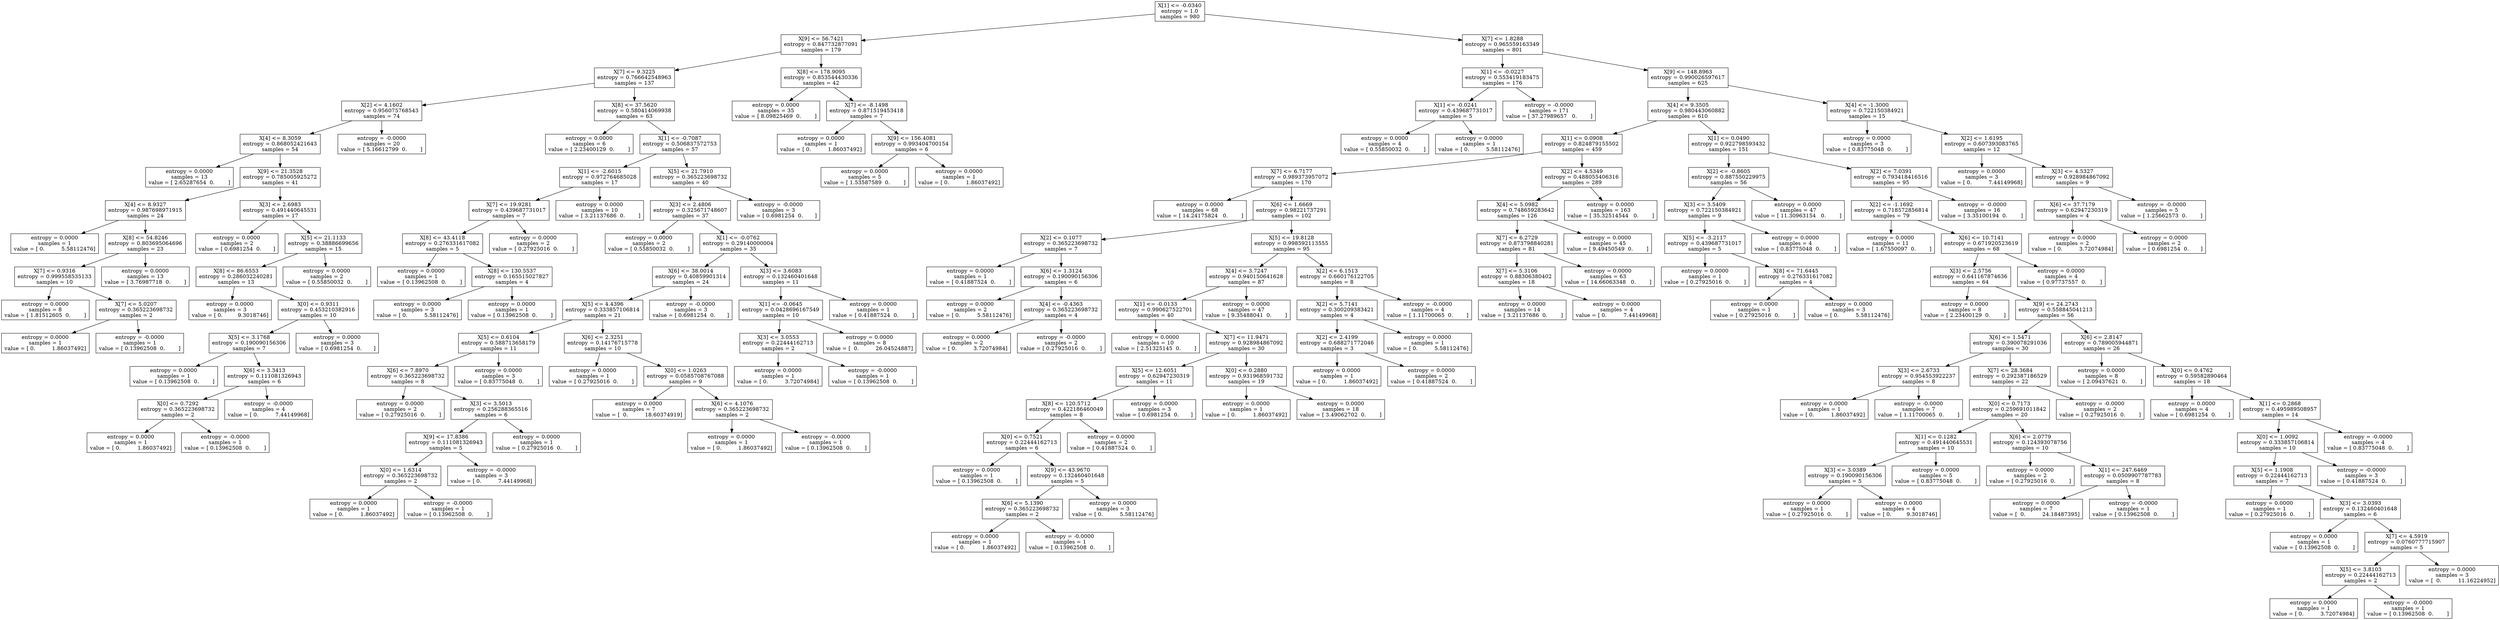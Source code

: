 digraph Tree {
0 [label="X[1] <= -0.0340\nentropy = 1.0\nsamples = 980", shape="box"] ;
1 [label="X[9] <= 56.7421\nentropy = 0.847732877091\nsamples = 179", shape="box"] ;
0 -> 1 ;
2 [label="X[7] <= 9.3225\nentropy = 0.766642548963\nsamples = 137", shape="box"] ;
1 -> 2 ;
3 [label="X[2] <= 4.1602\nentropy = 0.956075768543\nsamples = 74", shape="box"] ;
2 -> 3 ;
4 [label="X[4] <= 8.3059\nentropy = 0.868052421643\nsamples = 54", shape="box"] ;
3 -> 4 ;
5 [label="entropy = 0.0000\nsamples = 13\nvalue = [ 2.65287654  0.        ]", shape="box"] ;
4 -> 5 ;
6 [label="X[9] <= 21.3528\nentropy = 0.785005925272\nsamples = 41", shape="box"] ;
4 -> 6 ;
7 [label="X[4] <= 8.9327\nentropy = 0.987698971915\nsamples = 24", shape="box"] ;
6 -> 7 ;
8 [label="entropy = 0.0000\nsamples = 1\nvalue = [ 0.          5.58112476]", shape="box"] ;
7 -> 8 ;
9 [label="X[8] <= 54.8246\nentropy = 0.803695064696\nsamples = 23", shape="box"] ;
7 -> 9 ;
10 [label="X[7] <= 0.9316\nentropy = 0.999558535133\nsamples = 10", shape="box"] ;
9 -> 10 ;
11 [label="entropy = 0.0000\nsamples = 8\nvalue = [ 1.81512605  0.        ]", shape="box"] ;
10 -> 11 ;
12 [label="X[7] <= 5.0207\nentropy = 0.365223698732\nsamples = 2", shape="box"] ;
10 -> 12 ;
13 [label="entropy = 0.0000\nsamples = 1\nvalue = [ 0.          1.86037492]", shape="box"] ;
12 -> 13 ;
14 [label="entropy = -0.0000\nsamples = 1\nvalue = [ 0.13962508  0.        ]", shape="box"] ;
12 -> 14 ;
15 [label="entropy = 0.0000\nsamples = 13\nvalue = [ 3.76987718  0.        ]", shape="box"] ;
9 -> 15 ;
16 [label="X[3] <= 2.6983\nentropy = 0.491440645531\nsamples = 17", shape="box"] ;
6 -> 16 ;
17 [label="entropy = 0.0000\nsamples = 2\nvalue = [ 0.6981254  0.       ]", shape="box"] ;
16 -> 17 ;
18 [label="X[5] <= 21.1133\nentropy = 0.38886699656\nsamples = 15", shape="box"] ;
16 -> 18 ;
19 [label="X[8] <= 86.6553\nentropy = 0.286032240281\nsamples = 13", shape="box"] ;
18 -> 19 ;
20 [label="entropy = 0.0000\nsamples = 3\nvalue = [ 0.         9.3018746]", shape="box"] ;
19 -> 20 ;
21 [label="X[0] <= 0.9311\nentropy = 0.453210382916\nsamples = 10", shape="box"] ;
19 -> 21 ;
22 [label="X[5] <= 3.1768\nentropy = 0.190090156306\nsamples = 7", shape="box"] ;
21 -> 22 ;
23 [label="entropy = 0.0000\nsamples = 1\nvalue = [ 0.13962508  0.        ]", shape="box"] ;
22 -> 23 ;
24 [label="X[6] <= 3.3413\nentropy = 0.111081326943\nsamples = 6", shape="box"] ;
22 -> 24 ;
25 [label="X[0] <= 0.7292\nentropy = 0.365223698732\nsamples = 2", shape="box"] ;
24 -> 25 ;
26 [label="entropy = 0.0000\nsamples = 1\nvalue = [ 0.          1.86037492]", shape="box"] ;
25 -> 26 ;
27 [label="entropy = -0.0000\nsamples = 1\nvalue = [ 0.13962508  0.        ]", shape="box"] ;
25 -> 27 ;
28 [label="entropy = -0.0000\nsamples = 4\nvalue = [ 0.          7.44149968]", shape="box"] ;
24 -> 28 ;
29 [label="entropy = 0.0000\nsamples = 3\nvalue = [ 0.6981254  0.       ]", shape="box"] ;
21 -> 29 ;
30 [label="entropy = 0.0000\nsamples = 2\nvalue = [ 0.55850032  0.        ]", shape="box"] ;
18 -> 30 ;
31 [label="entropy = -0.0000\nsamples = 20\nvalue = [ 5.16612799  0.        ]", shape="box"] ;
3 -> 31 ;
32 [label="X[8] <= 37.5620\nentropy = 0.580414069938\nsamples = 63", shape="box"] ;
2 -> 32 ;
33 [label="entropy = 0.0000\nsamples = 6\nvalue = [ 2.23400129  0.        ]", shape="box"] ;
32 -> 33 ;
34 [label="X[1] <= -0.7087\nentropy = 0.506837572753\nsamples = 57", shape="box"] ;
32 -> 34 ;
35 [label="X[1] <= -2.6015\nentropy = 0.972764685028\nsamples = 17", shape="box"] ;
34 -> 35 ;
36 [label="X[7] <= 19.9281\nentropy = 0.439687731017\nsamples = 7", shape="box"] ;
35 -> 36 ;
37 [label="X[8] <= 43.4118\nentropy = 0.276331617082\nsamples = 5", shape="box"] ;
36 -> 37 ;
38 [label="entropy = 0.0000\nsamples = 1\nvalue = [ 0.13962508  0.        ]", shape="box"] ;
37 -> 38 ;
39 [label="X[8] <= 130.5537\nentropy = 0.165515027827\nsamples = 4", shape="box"] ;
37 -> 39 ;
40 [label="entropy = 0.0000\nsamples = 3\nvalue = [ 0.          5.58112476]", shape="box"] ;
39 -> 40 ;
41 [label="entropy = 0.0000\nsamples = 1\nvalue = [ 0.13962508  0.        ]", shape="box"] ;
39 -> 41 ;
42 [label="entropy = 0.0000\nsamples = 2\nvalue = [ 0.27925016  0.        ]", shape="box"] ;
36 -> 42 ;
43 [label="entropy = 0.0000\nsamples = 10\nvalue = [ 3.21137686  0.        ]", shape="box"] ;
35 -> 43 ;
44 [label="X[5] <= 21.7910\nentropy = 0.365223698732\nsamples = 40", shape="box"] ;
34 -> 44 ;
45 [label="X[3] <= 2.4806\nentropy = 0.325671748607\nsamples = 37", shape="box"] ;
44 -> 45 ;
46 [label="entropy = 0.0000\nsamples = 2\nvalue = [ 0.55850032  0.        ]", shape="box"] ;
45 -> 46 ;
47 [label="X[1] <= -0.0762\nentropy = 0.29140000004\nsamples = 35", shape="box"] ;
45 -> 47 ;
48 [label="X[6] <= 38.0014\nentropy = 0.40859901314\nsamples = 24", shape="box"] ;
47 -> 48 ;
49 [label="X[5] <= 4.4396\nentropy = 0.333857106814\nsamples = 21", shape="box"] ;
48 -> 49 ;
50 [label="X[5] <= 0.6104\nentropy = 0.588713658179\nsamples = 11", shape="box"] ;
49 -> 50 ;
51 [label="X[6] <= 7.8970\nentropy = 0.365223698732\nsamples = 8", shape="box"] ;
50 -> 51 ;
52 [label="entropy = 0.0000\nsamples = 2\nvalue = [ 0.27925016  0.        ]", shape="box"] ;
51 -> 52 ;
53 [label="X[3] <= 3.5013\nentropy = 0.256288365516\nsamples = 6", shape="box"] ;
51 -> 53 ;
54 [label="X[9] <= 17.8386\nentropy = 0.111081326943\nsamples = 5", shape="box"] ;
53 -> 54 ;
55 [label="X[0] <= 1.6314\nentropy = 0.365223698732\nsamples = 2", shape="box"] ;
54 -> 55 ;
56 [label="entropy = 0.0000\nsamples = 1\nvalue = [ 0.          1.86037492]", shape="box"] ;
55 -> 56 ;
57 [label="entropy = -0.0000\nsamples = 1\nvalue = [ 0.13962508  0.        ]", shape="box"] ;
55 -> 57 ;
58 [label="entropy = -0.0000\nsamples = 3\nvalue = [ 0.          7.44149968]", shape="box"] ;
54 -> 58 ;
59 [label="entropy = 0.0000\nsamples = 1\nvalue = [ 0.27925016  0.        ]", shape="box"] ;
53 -> 59 ;
60 [label="entropy = 0.0000\nsamples = 3\nvalue = [ 0.83775048  0.        ]", shape="box"] ;
50 -> 60 ;
61 [label="X[6] <= 2.3251\nentropy = 0.14176715778\nsamples = 10", shape="box"] ;
49 -> 61 ;
62 [label="entropy = 0.0000\nsamples = 1\nvalue = [ 0.27925016  0.        ]", shape="box"] ;
61 -> 62 ;
63 [label="X[0] <= 1.0263\nentropy = 0.0585708767088\nsamples = 9", shape="box"] ;
61 -> 63 ;
64 [label="entropy = 0.0000\nsamples = 7\nvalue = [  0.          18.60374919]", shape="box"] ;
63 -> 64 ;
65 [label="X[6] <= 4.1076\nentropy = 0.365223698732\nsamples = 2", shape="box"] ;
63 -> 65 ;
66 [label="entropy = 0.0000\nsamples = 1\nvalue = [ 0.          1.86037492]", shape="box"] ;
65 -> 66 ;
67 [label="entropy = -0.0000\nsamples = 1\nvalue = [ 0.13962508  0.        ]", shape="box"] ;
65 -> 67 ;
68 [label="entropy = -0.0000\nsamples = 3\nvalue = [ 0.6981254  0.       ]", shape="box"] ;
48 -> 68 ;
69 [label="X[3] <= 3.6083\nentropy = 0.132460401648\nsamples = 11", shape="box"] ;
47 -> 69 ;
70 [label="X[1] <= -0.0645\nentropy = 0.0428696167549\nsamples = 10", shape="box"] ;
69 -> 70 ;
71 [label="X[3] <= 3.0553\nentropy = 0.22444162713\nsamples = 2", shape="box"] ;
70 -> 71 ;
72 [label="entropy = 0.0000\nsamples = 1\nvalue = [ 0.          3.72074984]", shape="box"] ;
71 -> 72 ;
73 [label="entropy = -0.0000\nsamples = 1\nvalue = [ 0.13962508  0.        ]", shape="box"] ;
71 -> 73 ;
74 [label="entropy = 0.0000\nsamples = 8\nvalue = [  0.          26.04524887]", shape="box"] ;
70 -> 74 ;
75 [label="entropy = 0.0000\nsamples = 1\nvalue = [ 0.41887524  0.        ]", shape="box"] ;
69 -> 75 ;
76 [label="entropy = -0.0000\nsamples = 3\nvalue = [ 0.6981254  0.       ]", shape="box"] ;
44 -> 76 ;
77 [label="X[8] <= 178.9095\nentropy = 0.853544430336\nsamples = 42", shape="box"] ;
1 -> 77 ;
78 [label="entropy = 0.0000\nsamples = 35\nvalue = [ 8.09825469  0.        ]", shape="box"] ;
77 -> 78 ;
79 [label="X[7] <= -8.1498\nentropy = 0.871519453418\nsamples = 7", shape="box"] ;
77 -> 79 ;
80 [label="entropy = 0.0000\nsamples = 1\nvalue = [ 0.          1.86037492]", shape="box"] ;
79 -> 80 ;
81 [label="X[9] <= 156.4081\nentropy = 0.993404700154\nsamples = 6", shape="box"] ;
79 -> 81 ;
82 [label="entropy = 0.0000\nsamples = 5\nvalue = [ 1.53587589  0.        ]", shape="box"] ;
81 -> 82 ;
83 [label="entropy = 0.0000\nsamples = 1\nvalue = [ 0.          1.86037492]", shape="box"] ;
81 -> 83 ;
84 [label="X[7] <= 1.8288\nentropy = 0.965559163349\nsamples = 801", shape="box"] ;
0 -> 84 ;
85 [label="X[1] <= -0.0227\nentropy = 0.553419183475\nsamples = 176", shape="box"] ;
84 -> 85 ;
86 [label="X[1] <= -0.0241\nentropy = 0.439687731017\nsamples = 5", shape="box"] ;
85 -> 86 ;
87 [label="entropy = 0.0000\nsamples = 4\nvalue = [ 0.55850032  0.        ]", shape="box"] ;
86 -> 87 ;
88 [label="entropy = 0.0000\nsamples = 1\nvalue = [ 0.          5.58112476]", shape="box"] ;
86 -> 88 ;
89 [label="entropy = -0.0000\nsamples = 171\nvalue = [ 37.27989657   0.        ]", shape="box"] ;
85 -> 89 ;
90 [label="X[9] <= 148.8963\nentropy = 0.990026597617\nsamples = 625", shape="box"] ;
84 -> 90 ;
91 [label="X[4] <= 9.3505\nentropy = 0.980443060882\nsamples = 610", shape="box"] ;
90 -> 91 ;
92 [label="X[1] <= 0.0908\nentropy = 0.824879155502\nsamples = 459", shape="box"] ;
91 -> 92 ;
93 [label="X[7] <= 6.7177\nentropy = 0.989373957072\nsamples = 170", shape="box"] ;
92 -> 93 ;
94 [label="entropy = 0.0000\nsamples = 68\nvalue = [ 14.24175824   0.        ]", shape="box"] ;
93 -> 94 ;
95 [label="X[6] <= 1.6669\nentropy = 0.98221737291\nsamples = 102", shape="box"] ;
93 -> 95 ;
96 [label="X[2] <= 0.1077\nentropy = 0.365223698732\nsamples = 7", shape="box"] ;
95 -> 96 ;
97 [label="entropy = 0.0000\nsamples = 1\nvalue = [ 0.41887524  0.        ]", shape="box"] ;
96 -> 97 ;
98 [label="X[6] <= 1.3124\nentropy = 0.190090156306\nsamples = 6", shape="box"] ;
96 -> 98 ;
99 [label="entropy = 0.0000\nsamples = 2\nvalue = [ 0.          5.58112476]", shape="box"] ;
98 -> 99 ;
100 [label="X[4] <= -0.4363\nentropy = 0.365223698732\nsamples = 4", shape="box"] ;
98 -> 100 ;
101 [label="entropy = 0.0000\nsamples = 2\nvalue = [ 0.          3.72074984]", shape="box"] ;
100 -> 101 ;
102 [label="entropy = -0.0000\nsamples = 2\nvalue = [ 0.27925016  0.        ]", shape="box"] ;
100 -> 102 ;
103 [label="X[5] <= 19.8128\nentropy = 0.998592113555\nsamples = 95", shape="box"] ;
95 -> 103 ;
104 [label="X[4] <= 3.7247\nentropy = 0.940150641628\nsamples = 87", shape="box"] ;
103 -> 104 ;
105 [label="X[1] <= -0.0133\nentropy = 0.990627522701\nsamples = 40", shape="box"] ;
104 -> 105 ;
106 [label="entropy = 0.0000\nsamples = 10\nvalue = [ 2.51325145  0.        ]", shape="box"] ;
105 -> 106 ;
107 [label="X[7] <= 11.9471\nentropy = 0.928984867092\nsamples = 30", shape="box"] ;
105 -> 107 ;
108 [label="X[5] <= 12.6051\nentropy = 0.62947230319\nsamples = 11", shape="box"] ;
107 -> 108 ;
109 [label="X[8] <= 120.5712\nentropy = 0.422186460049\nsamples = 8", shape="box"] ;
108 -> 109 ;
110 [label="X[0] <= 0.7521\nentropy = 0.22444162713\nsamples = 6", shape="box"] ;
109 -> 110 ;
111 [label="entropy = 0.0000\nsamples = 1\nvalue = [ 0.13962508  0.        ]", shape="box"] ;
110 -> 111 ;
112 [label="X[9] <= 43.9670\nentropy = 0.132460401648\nsamples = 5", shape="box"] ;
110 -> 112 ;
113 [label="X[6] <= 5.1390\nentropy = 0.365223698732\nsamples = 2", shape="box"] ;
112 -> 113 ;
114 [label="entropy = 0.0000\nsamples = 1\nvalue = [ 0.          1.86037492]", shape="box"] ;
113 -> 114 ;
115 [label="entropy = -0.0000\nsamples = 1\nvalue = [ 0.13962508  0.        ]", shape="box"] ;
113 -> 115 ;
116 [label="entropy = 0.0000\nsamples = 3\nvalue = [ 0.          5.58112476]", shape="box"] ;
112 -> 116 ;
117 [label="entropy = 0.0000\nsamples = 2\nvalue = [ 0.41887524  0.        ]", shape="box"] ;
109 -> 117 ;
118 [label="entropy = 0.0000\nsamples = 3\nvalue = [ 0.6981254  0.       ]", shape="box"] ;
108 -> 118 ;
119 [label="X[0] <= 0.2880\nentropy = 0.931968591732\nsamples = 19", shape="box"] ;
107 -> 119 ;
120 [label="entropy = 0.0000\nsamples = 1\nvalue = [ 0.          1.86037492]", shape="box"] ;
119 -> 120 ;
121 [label="entropy = 0.0000\nsamples = 18\nvalue = [ 3.49062702  0.        ]", shape="box"] ;
119 -> 121 ;
122 [label="entropy = 0.0000\nsamples = 47\nvalue = [ 9.35488041  0.        ]", shape="box"] ;
104 -> 122 ;
123 [label="X[2] <= 6.1513\nentropy = 0.660176122705\nsamples = 8", shape="box"] ;
103 -> 123 ;
124 [label="X[2] <= 5.7141\nentropy = 0.300209383421\nsamples = 4", shape="box"] ;
123 -> 124 ;
125 [label="X[2] <= 2.4199\nentropy = 0.688271772046\nsamples = 3", shape="box"] ;
124 -> 125 ;
126 [label="entropy = 0.0000\nsamples = 1\nvalue = [ 0.          1.86037492]", shape="box"] ;
125 -> 126 ;
127 [label="entropy = 0.0000\nsamples = 2\nvalue = [ 0.41887524  0.        ]", shape="box"] ;
125 -> 127 ;
128 [label="entropy = 0.0000\nsamples = 1\nvalue = [ 0.          5.58112476]", shape="box"] ;
124 -> 128 ;
129 [label="entropy = -0.0000\nsamples = 4\nvalue = [ 1.11700065  0.        ]", shape="box"] ;
123 -> 129 ;
130 [label="X[2] <= 4.5349\nentropy = 0.488055406316\nsamples = 289", shape="box"] ;
92 -> 130 ;
131 [label="X[4] <= 5.0982\nentropy = 0.748659283642\nsamples = 126", shape="box"] ;
130 -> 131 ;
132 [label="X[7] <= 6.2729\nentropy = 0.873798840281\nsamples = 81", shape="box"] ;
131 -> 132 ;
133 [label="X[7] <= 5.3106\nentropy = 0.88306380402\nsamples = 18", shape="box"] ;
132 -> 133 ;
134 [label="entropy = 0.0000\nsamples = 14\nvalue = [ 3.21137686  0.        ]", shape="box"] ;
133 -> 134 ;
135 [label="entropy = 0.0000\nsamples = 4\nvalue = [ 0.          7.44149968]", shape="box"] ;
133 -> 135 ;
136 [label="entropy = 0.0000\nsamples = 63\nvalue = [ 14.66063348   0.        ]", shape="box"] ;
132 -> 136 ;
137 [label="entropy = 0.0000\nsamples = 45\nvalue = [ 9.49450549  0.        ]", shape="box"] ;
131 -> 137 ;
138 [label="entropy = 0.0000\nsamples = 163\nvalue = [ 35.32514544   0.        ]", shape="box"] ;
130 -> 138 ;
139 [label="X[1] <= 0.0490\nentropy = 0.922798593432\nsamples = 151", shape="box"] ;
91 -> 139 ;
140 [label="X[2] <= -0.8605\nentropy = 0.887550229975\nsamples = 56", shape="box"] ;
139 -> 140 ;
141 [label="X[3] <= 3.5409\nentropy = 0.722150384921\nsamples = 9", shape="box"] ;
140 -> 141 ;
142 [label="X[5] <= -3.2117\nentropy = 0.439687731017\nsamples = 5", shape="box"] ;
141 -> 142 ;
143 [label="entropy = 0.0000\nsamples = 1\nvalue = [ 0.27925016  0.        ]", shape="box"] ;
142 -> 143 ;
144 [label="X[8] <= 71.6445\nentropy = 0.276331617082\nsamples = 4", shape="box"] ;
142 -> 144 ;
145 [label="entropy = 0.0000\nsamples = 1\nvalue = [ 0.27925016  0.        ]", shape="box"] ;
144 -> 145 ;
146 [label="entropy = 0.0000\nsamples = 3\nvalue = [ 0.          5.58112476]", shape="box"] ;
144 -> 146 ;
147 [label="entropy = 0.0000\nsamples = 4\nvalue = [ 0.83775048  0.        ]", shape="box"] ;
141 -> 147 ;
148 [label="entropy = 0.0000\nsamples = 47\nvalue = [ 11.30963154   0.        ]", shape="box"] ;
140 -> 148 ;
149 [label="X[2] <= 7.0391\nentropy = 0.793418416516\nsamples = 95", shape="box"] ;
139 -> 149 ;
150 [label="X[2] <= -1.1692\nentropy = 0.718572856814\nsamples = 79", shape="box"] ;
149 -> 150 ;
151 [label="entropy = 0.0000\nsamples = 11\nvalue = [ 1.67550097  0.        ]", shape="box"] ;
150 -> 151 ;
152 [label="X[6] <= 10.7141\nentropy = 0.671920523619\nsamples = 68", shape="box"] ;
150 -> 152 ;
153 [label="X[3] <= 2.5756\nentropy = 0.641167874636\nsamples = 64", shape="box"] ;
152 -> 153 ;
154 [label="entropy = 0.0000\nsamples = 8\nvalue = [ 2.23400129  0.        ]", shape="box"] ;
153 -> 154 ;
155 [label="X[9] <= 24.2743\nentropy = 0.558845041213\nsamples = 56", shape="box"] ;
153 -> 155 ;
156 [label="X[6] <= 1.5471\nentropy = 0.390078291036\nsamples = 30", shape="box"] ;
155 -> 156 ;
157 [label="X[3] <= 2.6733\nentropy = 0.954553922237\nsamples = 8", shape="box"] ;
156 -> 157 ;
158 [label="entropy = 0.0000\nsamples = 1\nvalue = [ 0.          1.86037492]", shape="box"] ;
157 -> 158 ;
159 [label="entropy = -0.0000\nsamples = 7\nvalue = [ 1.11700065  0.        ]", shape="box"] ;
157 -> 159 ;
160 [label="X[7] <= 28.3684\nentropy = 0.292387186529\nsamples = 22", shape="box"] ;
156 -> 160 ;
161 [label="X[0] <= 0.7173\nentropy = 0.259691011842\nsamples = 20", shape="box"] ;
160 -> 161 ;
162 [label="X[1] <= 0.1282\nentropy = 0.491440645531\nsamples = 10", shape="box"] ;
161 -> 162 ;
163 [label="X[3] <= 3.0389\nentropy = 0.190090156306\nsamples = 5", shape="box"] ;
162 -> 163 ;
164 [label="entropy = 0.0000\nsamples = 1\nvalue = [ 0.27925016  0.        ]", shape="box"] ;
163 -> 164 ;
165 [label="entropy = 0.0000\nsamples = 4\nvalue = [ 0.         9.3018746]", shape="box"] ;
163 -> 165 ;
166 [label="entropy = 0.0000\nsamples = 5\nvalue = [ 0.83775048  0.        ]", shape="box"] ;
162 -> 166 ;
167 [label="X[6] <= 2.0779\nentropy = 0.124393078756\nsamples = 10", shape="box"] ;
161 -> 167 ;
168 [label="entropy = 0.0000\nsamples = 2\nvalue = [ 0.27925016  0.        ]", shape="box"] ;
167 -> 168 ;
169 [label="X[1] <= 247.6469\nentropy = 0.0509907787783\nsamples = 8", shape="box"] ;
167 -> 169 ;
170 [label="entropy = 0.0000\nsamples = 7\nvalue = [  0.          24.18487395]", shape="box"] ;
169 -> 170 ;
171 [label="entropy = -0.0000\nsamples = 1\nvalue = [ 0.13962508  0.        ]", shape="box"] ;
169 -> 171 ;
172 [label="entropy = -0.0000\nsamples = 2\nvalue = [ 0.27925016  0.        ]", shape="box"] ;
160 -> 172 ;
173 [label="X[6] <= 2.8147\nentropy = 0.789005944871\nsamples = 26", shape="box"] ;
155 -> 173 ;
174 [label="entropy = 0.0000\nsamples = 8\nvalue = [ 2.09437621  0.        ]", shape="box"] ;
173 -> 174 ;
175 [label="X[0] <= 0.4762\nentropy = 0.59582890464\nsamples = 18", shape="box"] ;
173 -> 175 ;
176 [label="entropy = 0.0000\nsamples = 4\nvalue = [ 0.6981254  0.       ]", shape="box"] ;
175 -> 176 ;
177 [label="X[1] <= 0.2868\nentropy = 0.495989508957\nsamples = 14", shape="box"] ;
175 -> 177 ;
178 [label="X[0] <= 1.0092\nentropy = 0.333857106814\nsamples = 10", shape="box"] ;
177 -> 178 ;
179 [label="X[5] <= 1.1908\nentropy = 0.22444162713\nsamples = 7", shape="box"] ;
178 -> 179 ;
180 [label="entropy = 0.0000\nsamples = 1\nvalue = [ 0.27925016  0.        ]", shape="box"] ;
179 -> 180 ;
181 [label="X[3] <= 3.0393\nentropy = 0.132460401648\nsamples = 6", shape="box"] ;
179 -> 181 ;
182 [label="entropy = 0.0000\nsamples = 1\nvalue = [ 0.13962508  0.        ]", shape="box"] ;
181 -> 182 ;
183 [label="X[7] <= 4.5919\nentropy = 0.0760777715907\nsamples = 5", shape="box"] ;
181 -> 183 ;
184 [label="X[5] <= 3.8103\nentropy = 0.22444162713\nsamples = 2", shape="box"] ;
183 -> 184 ;
185 [label="entropy = 0.0000\nsamples = 1\nvalue = [ 0.          3.72074984]", shape="box"] ;
184 -> 185 ;
186 [label="entropy = -0.0000\nsamples = 1\nvalue = [ 0.13962508  0.        ]", shape="box"] ;
184 -> 186 ;
187 [label="entropy = 0.0000\nsamples = 3\nvalue = [  0.          11.16224952]", shape="box"] ;
183 -> 187 ;
188 [label="entropy = -0.0000\nsamples = 3\nvalue = [ 0.41887524  0.        ]", shape="box"] ;
178 -> 188 ;
189 [label="entropy = -0.0000\nsamples = 4\nvalue = [ 0.83775048  0.        ]", shape="box"] ;
177 -> 189 ;
190 [label="entropy = 0.0000\nsamples = 4\nvalue = [ 0.97737557  0.        ]", shape="box"] ;
152 -> 190 ;
191 [label="entropy = -0.0000\nsamples = 16\nvalue = [ 3.35100194  0.        ]", shape="box"] ;
149 -> 191 ;
192 [label="X[4] <= -1.3000\nentropy = 0.722150384921\nsamples = 15", shape="box"] ;
90 -> 192 ;
193 [label="entropy = 0.0000\nsamples = 3\nvalue = [ 0.83775048  0.        ]", shape="box"] ;
192 -> 193 ;
194 [label="X[2] <= 1.6195\nentropy = 0.607393083765\nsamples = 12", shape="box"] ;
192 -> 194 ;
195 [label="entropy = 0.0000\nsamples = 3\nvalue = [ 0.          7.44149968]", shape="box"] ;
194 -> 195 ;
196 [label="X[3] <= 4.5327\nentropy = 0.928984867092\nsamples = 9", shape="box"] ;
194 -> 196 ;
197 [label="X[6] <= 37.7179\nentropy = 0.62947230319\nsamples = 4", shape="box"] ;
196 -> 197 ;
198 [label="entropy = 0.0000\nsamples = 2\nvalue = [ 0.          3.72074984]", shape="box"] ;
197 -> 198 ;
199 [label="entropy = 0.0000\nsamples = 2\nvalue = [ 0.6981254  0.       ]", shape="box"] ;
197 -> 199 ;
200 [label="entropy = -0.0000\nsamples = 5\nvalue = [ 1.25662573  0.        ]", shape="box"] ;
196 -> 200 ;
}